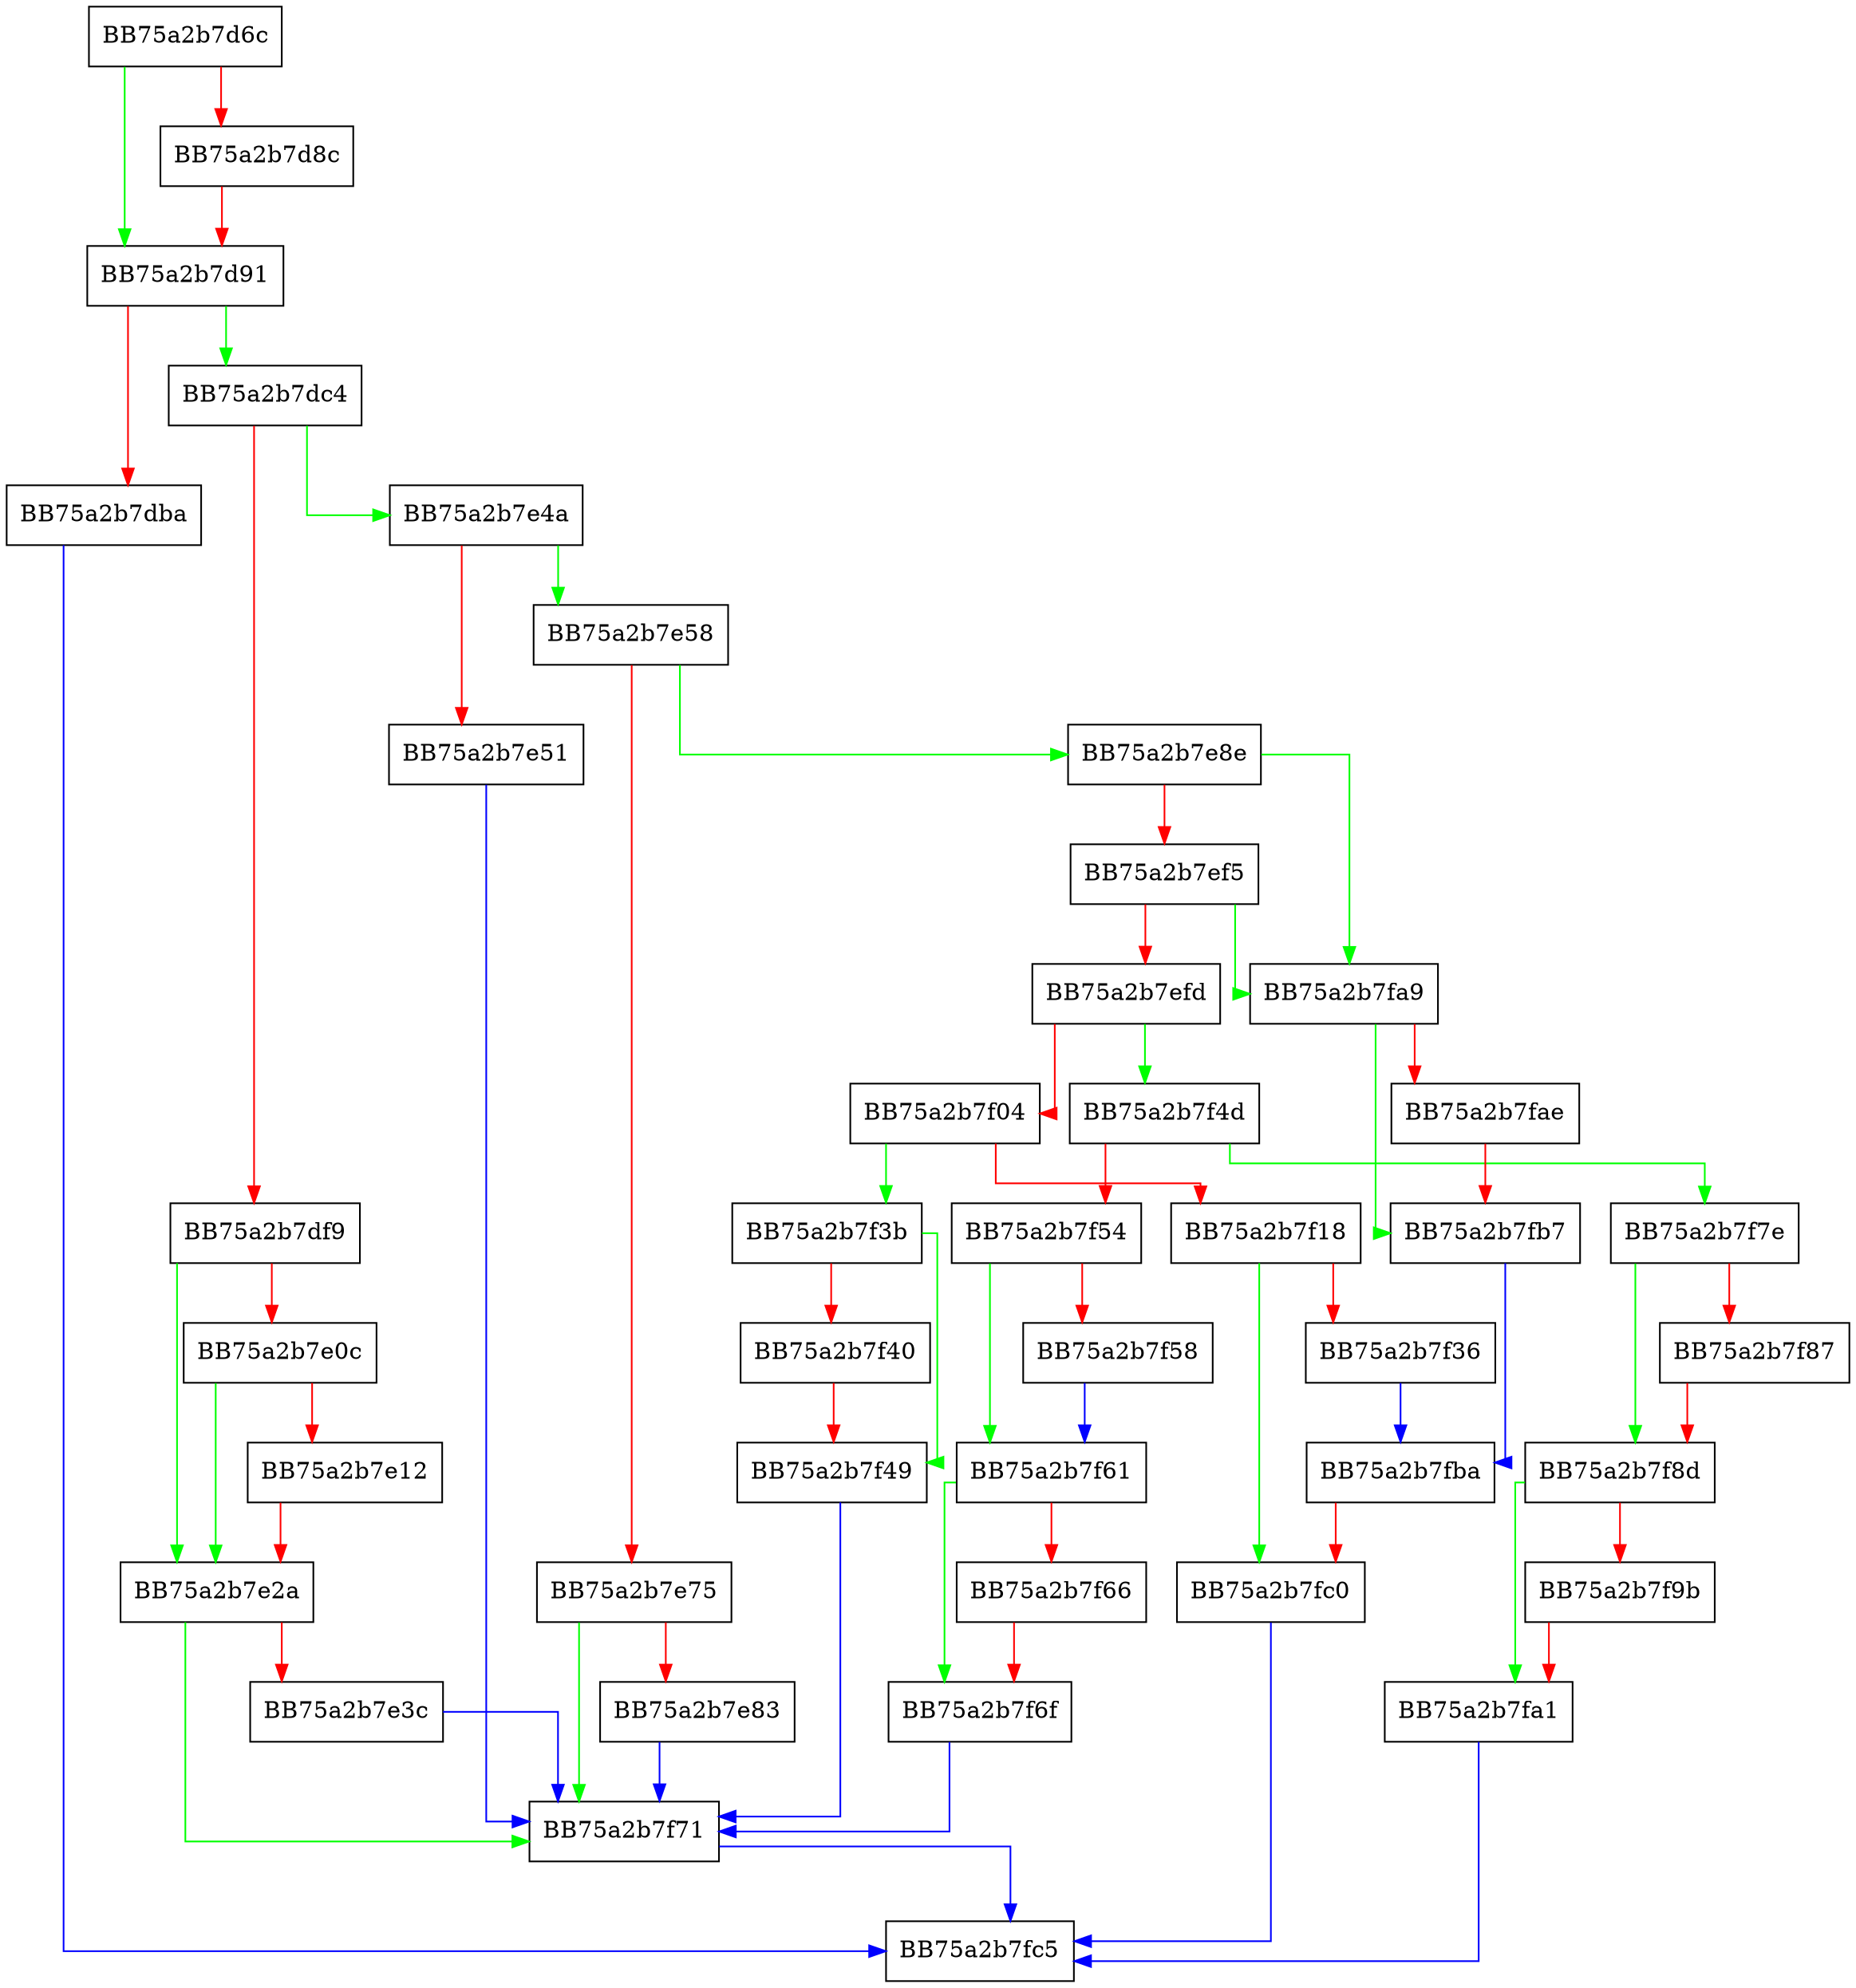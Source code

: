 digraph AcquireFilterOplock {
  node [shape="box"];
  graph [splines=ortho];
  BB75a2b7d6c -> BB75a2b7d91 [color="green"];
  BB75a2b7d6c -> BB75a2b7d8c [color="red"];
  BB75a2b7d8c -> BB75a2b7d91 [color="red"];
  BB75a2b7d91 -> BB75a2b7dc4 [color="green"];
  BB75a2b7d91 -> BB75a2b7dba [color="red"];
  BB75a2b7dba -> BB75a2b7fc5 [color="blue"];
  BB75a2b7dc4 -> BB75a2b7e4a [color="green"];
  BB75a2b7dc4 -> BB75a2b7df9 [color="red"];
  BB75a2b7df9 -> BB75a2b7e2a [color="green"];
  BB75a2b7df9 -> BB75a2b7e0c [color="red"];
  BB75a2b7e0c -> BB75a2b7e2a [color="green"];
  BB75a2b7e0c -> BB75a2b7e12 [color="red"];
  BB75a2b7e12 -> BB75a2b7e2a [color="red"];
  BB75a2b7e2a -> BB75a2b7f71 [color="green"];
  BB75a2b7e2a -> BB75a2b7e3c [color="red"];
  BB75a2b7e3c -> BB75a2b7f71 [color="blue"];
  BB75a2b7e4a -> BB75a2b7e58 [color="green"];
  BB75a2b7e4a -> BB75a2b7e51 [color="red"];
  BB75a2b7e51 -> BB75a2b7f71 [color="blue"];
  BB75a2b7e58 -> BB75a2b7e8e [color="green"];
  BB75a2b7e58 -> BB75a2b7e75 [color="red"];
  BB75a2b7e75 -> BB75a2b7f71 [color="green"];
  BB75a2b7e75 -> BB75a2b7e83 [color="red"];
  BB75a2b7e83 -> BB75a2b7f71 [color="blue"];
  BB75a2b7e8e -> BB75a2b7fa9 [color="green"];
  BB75a2b7e8e -> BB75a2b7ef5 [color="red"];
  BB75a2b7ef5 -> BB75a2b7fa9 [color="green"];
  BB75a2b7ef5 -> BB75a2b7efd [color="red"];
  BB75a2b7efd -> BB75a2b7f4d [color="green"];
  BB75a2b7efd -> BB75a2b7f04 [color="red"];
  BB75a2b7f04 -> BB75a2b7f3b [color="green"];
  BB75a2b7f04 -> BB75a2b7f18 [color="red"];
  BB75a2b7f18 -> BB75a2b7fc0 [color="green"];
  BB75a2b7f18 -> BB75a2b7f36 [color="red"];
  BB75a2b7f36 -> BB75a2b7fba [color="blue"];
  BB75a2b7f3b -> BB75a2b7f49 [color="green"];
  BB75a2b7f3b -> BB75a2b7f40 [color="red"];
  BB75a2b7f40 -> BB75a2b7f49 [color="red"];
  BB75a2b7f49 -> BB75a2b7f71 [color="blue"];
  BB75a2b7f4d -> BB75a2b7f7e [color="green"];
  BB75a2b7f4d -> BB75a2b7f54 [color="red"];
  BB75a2b7f54 -> BB75a2b7f61 [color="green"];
  BB75a2b7f54 -> BB75a2b7f58 [color="red"];
  BB75a2b7f58 -> BB75a2b7f61 [color="blue"];
  BB75a2b7f61 -> BB75a2b7f6f [color="green"];
  BB75a2b7f61 -> BB75a2b7f66 [color="red"];
  BB75a2b7f66 -> BB75a2b7f6f [color="red"];
  BB75a2b7f6f -> BB75a2b7f71 [color="blue"];
  BB75a2b7f71 -> BB75a2b7fc5 [color="blue"];
  BB75a2b7f7e -> BB75a2b7f8d [color="green"];
  BB75a2b7f7e -> BB75a2b7f87 [color="red"];
  BB75a2b7f87 -> BB75a2b7f8d [color="red"];
  BB75a2b7f8d -> BB75a2b7fa1 [color="green"];
  BB75a2b7f8d -> BB75a2b7f9b [color="red"];
  BB75a2b7f9b -> BB75a2b7fa1 [color="red"];
  BB75a2b7fa1 -> BB75a2b7fc5 [color="blue"];
  BB75a2b7fa9 -> BB75a2b7fb7 [color="green"];
  BB75a2b7fa9 -> BB75a2b7fae [color="red"];
  BB75a2b7fae -> BB75a2b7fb7 [color="red"];
  BB75a2b7fb7 -> BB75a2b7fba [color="blue"];
  BB75a2b7fba -> BB75a2b7fc0 [color="red"];
  BB75a2b7fc0 -> BB75a2b7fc5 [color="blue"];
}